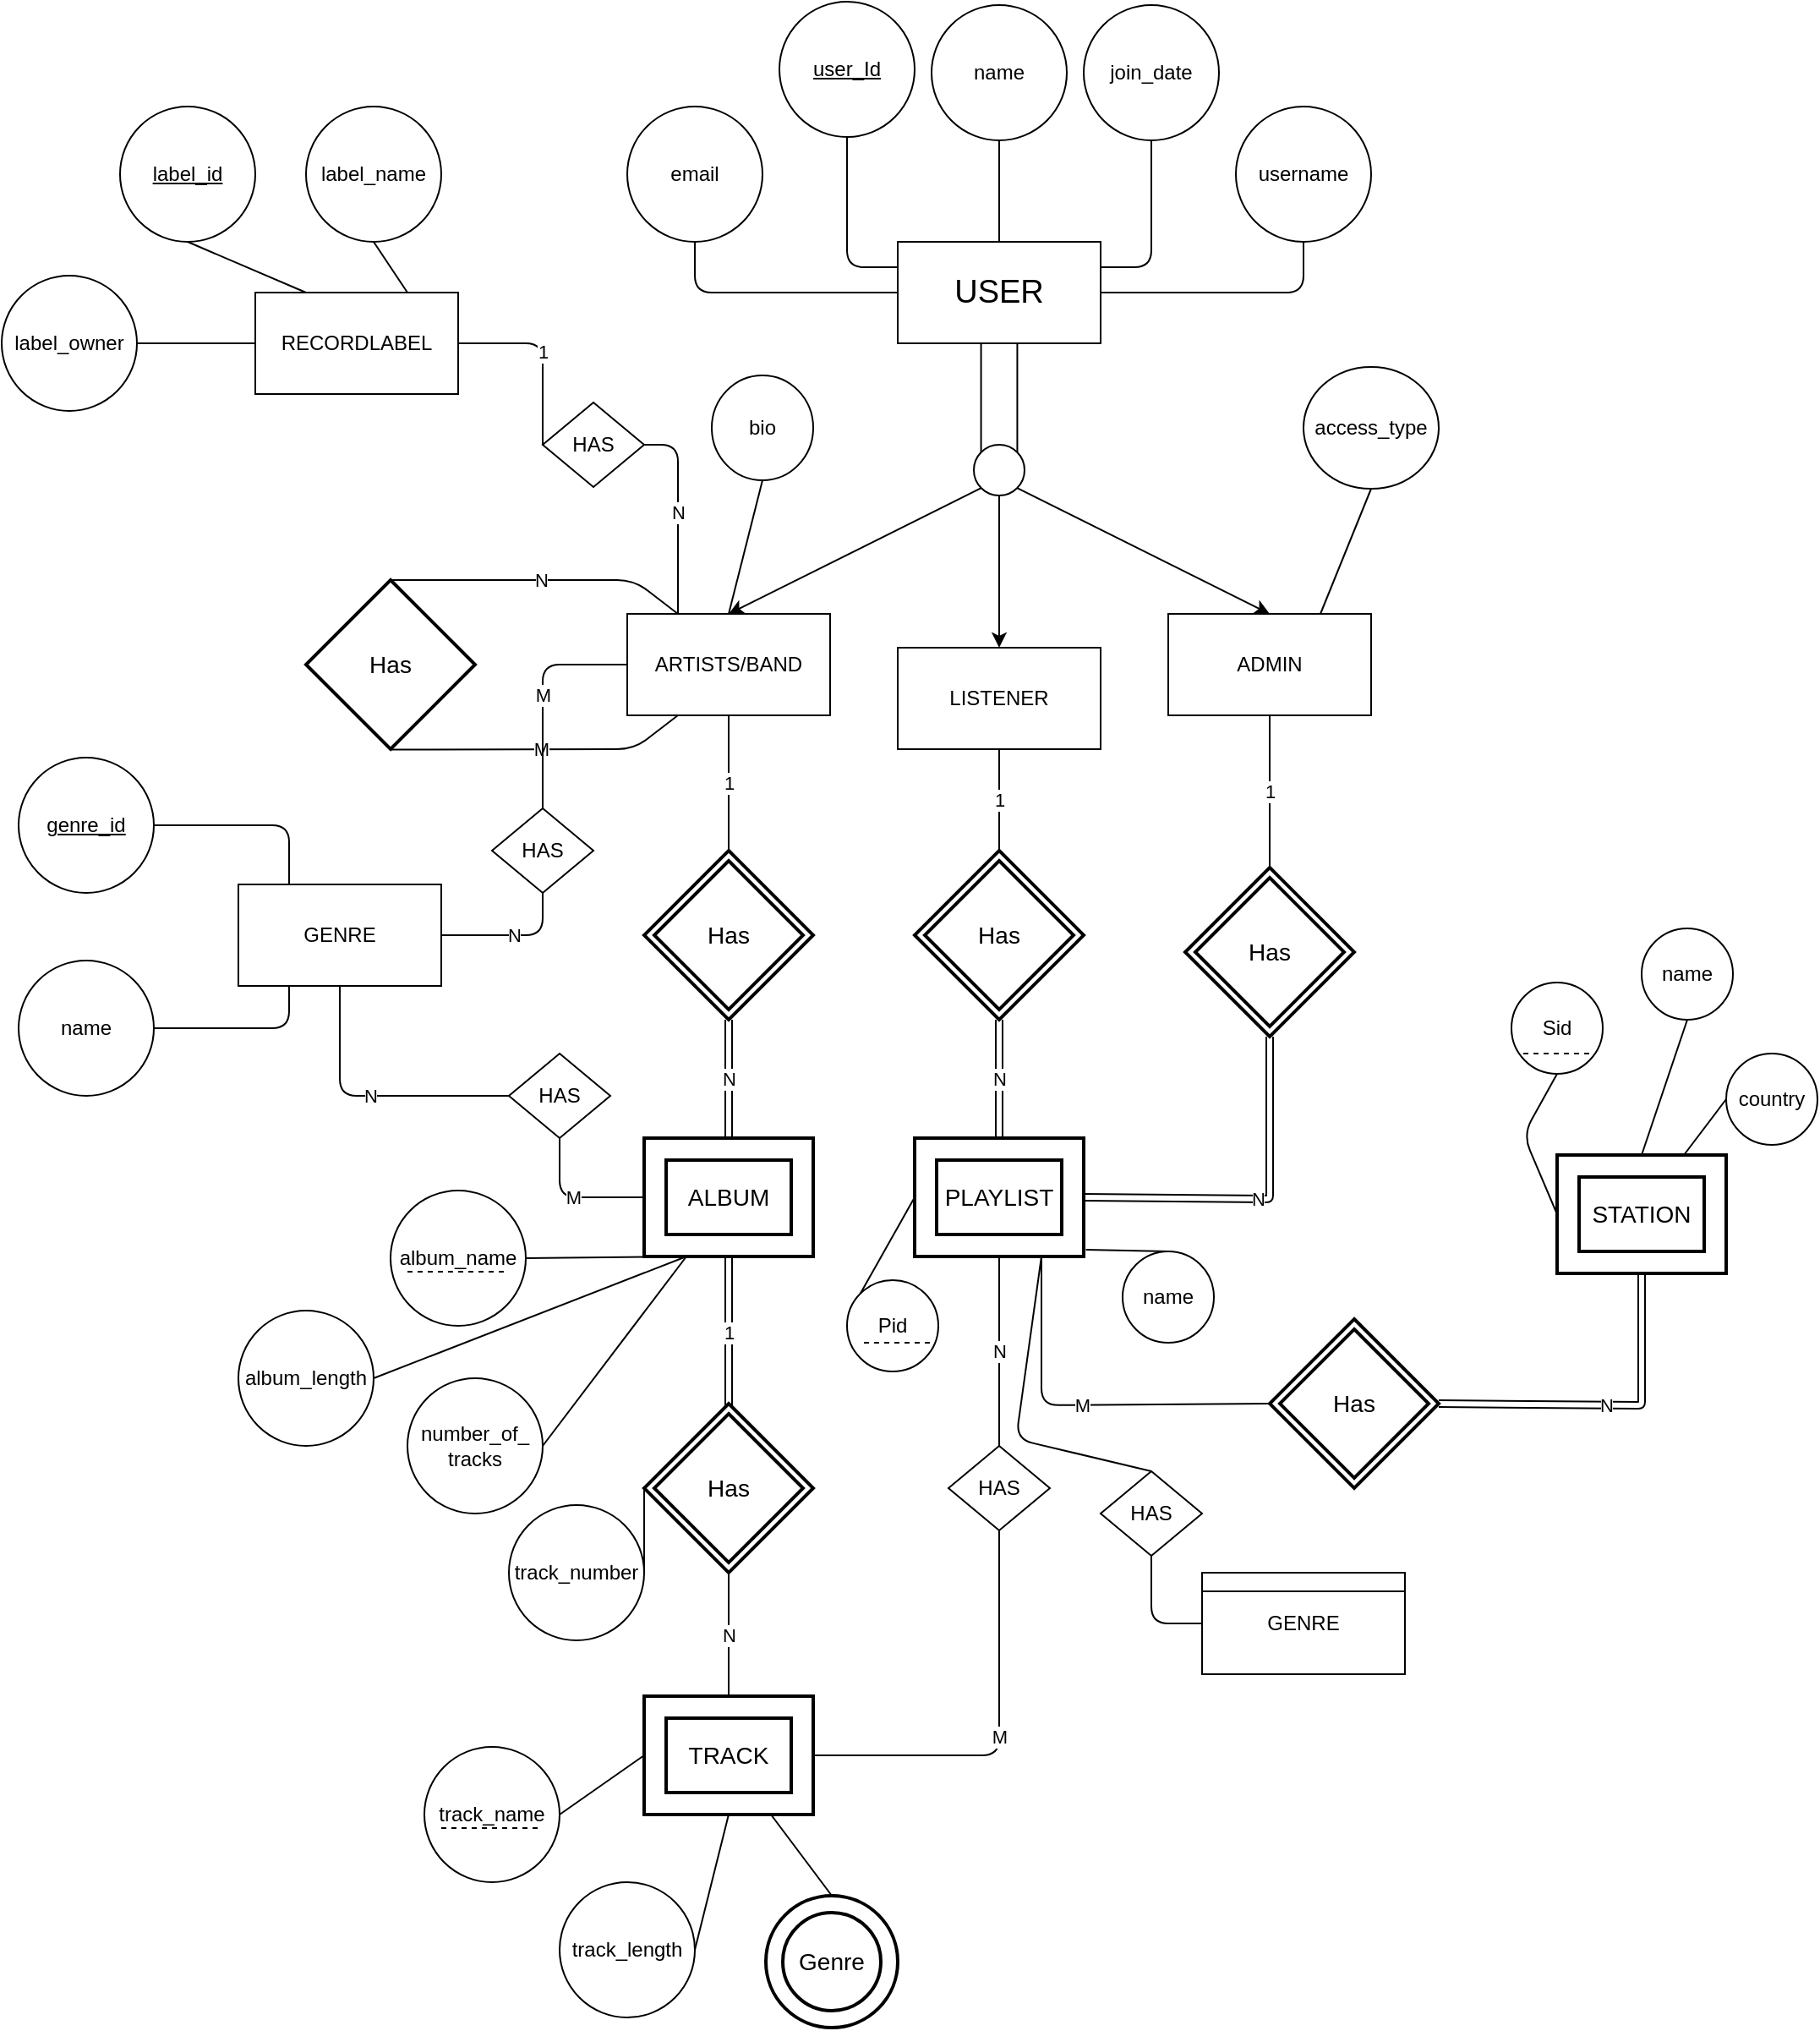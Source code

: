 <mxfile version="10.6.7" type="github"><diagram id="XxLZH_WnZtIfN90YUDpy" name="Page-1"><mxGraphModel dx="2020" dy="1000" grid="1" gridSize="10" guides="1" tooltips="1" connect="1" arrows="1" fold="1" page="1" pageScale="1" pageWidth="1169" pageHeight="1654" background="none" math="0" shadow="0"><root><mxCell id="0"/><mxCell id="1" parent="0"/><mxCell id="ZjTjYvJej75fSaQNqOP--2" value="&lt;font style=&quot;font-size: 19px&quot;&gt;USER&lt;/font&gt;" style="rounded=0;whiteSpace=wrap;html=1;" parent="1" vertex="1"><mxGeometry x="560" y="202" width="120" height="60" as="geometry"/></mxCell><mxCell id="ZjTjYvJej75fSaQNqOP--3" value="" style="shape=link;html=1;width=21.429;" parent="1" target="ZjTjYvJej75fSaQNqOP--2" edge="1"><mxGeometry width="50" height="50" relative="1" as="geometry"><mxPoint x="620" y="332" as="sourcePoint"/><mxPoint x="650" y="282" as="targetPoint"/></mxGeometry></mxCell><mxCell id="ZjTjYvJej75fSaQNqOP--4" value="" style="ellipse;whiteSpace=wrap;html=1;aspect=fixed;" parent="1" vertex="1"><mxGeometry x="605" y="322" width="30" height="30" as="geometry"/></mxCell><mxCell id="ZjTjYvJej75fSaQNqOP--7" value="" style="endArrow=classic;html=1;exitX=1;exitY=1;exitDx=0;exitDy=0;entryX=0.5;entryY=0;entryDx=0;entryDy=0;" parent="1" source="ZjTjYvJej75fSaQNqOP--4" target="Qix-pZpsLEKQEurKl3cM-2" edge="1"><mxGeometry width="50" height="50" relative="1" as="geometry"><mxPoint x="650" y="362" as="sourcePoint"/><mxPoint x="700" y="412" as="targetPoint"/></mxGeometry></mxCell><mxCell id="ZjTjYvJej75fSaQNqOP--8" value="" style="endArrow=classic;html=1;exitX=0.5;exitY=1;exitDx=0;exitDy=0;" parent="1" source="ZjTjYvJej75fSaQNqOP--4" edge="1"><mxGeometry width="50" height="50" relative="1" as="geometry"><mxPoint x="560" y="482" as="sourcePoint"/><mxPoint x="620" y="442" as="targetPoint"/></mxGeometry></mxCell><mxCell id="ZjTjYvJej75fSaQNqOP--9" value="" style="endArrow=classic;html=1;exitX=0;exitY=1;exitDx=0;exitDy=0;entryX=0.5;entryY=0;entryDx=0;entryDy=0;" parent="1" source="ZjTjYvJej75fSaQNqOP--4" target="ZjTjYvJej75fSaQNqOP--10" edge="1"><mxGeometry width="50" height="50" relative="1" as="geometry"><mxPoint x="560" y="522" as="sourcePoint"/><mxPoint x="540" y="412" as="targetPoint"/></mxGeometry></mxCell><mxCell id="ZjTjYvJej75fSaQNqOP--10" value="ARTISTS/BAND" style="rounded=0;whiteSpace=wrap;html=1;" parent="1" vertex="1"><mxGeometry x="400" y="422" width="120" height="60" as="geometry"/></mxCell><mxCell id="Qix-pZpsLEKQEurKl3cM-1" value="LISTENER" style="rounded=0;whiteSpace=wrap;html=1;" parent="1" vertex="1"><mxGeometry x="560" y="442" width="120" height="60" as="geometry"/></mxCell><mxCell id="Qix-pZpsLEKQEurKl3cM-2" value="ADMIN" style="rounded=0;whiteSpace=wrap;html=1;" parent="1" vertex="1"><mxGeometry x="720" y="422" width="120" height="60" as="geometry"/></mxCell><mxCell id="Qix-pZpsLEKQEurKl3cM-4" value="Has" style="shape=rhombus;strokeWidth=2;fontSize=17;perimeter=rhombusPerimeter;whiteSpace=wrap;html=1;align=center;fontSize=14;" parent="1" vertex="1"><mxGeometry x="210" y="402" width="100" height="100" as="geometry"/></mxCell><mxCell id="Qix-pZpsLEKQEurKl3cM-7" value="N" style="endArrow=none;html=1;exitX=0.5;exitY=0;exitDx=0;exitDy=0;entryX=0.25;entryY=0;entryDx=0;entryDy=0;" parent="1" source="Qix-pZpsLEKQEurKl3cM-4" target="ZjTjYvJej75fSaQNqOP--10" edge="1"><mxGeometry width="50" height="50" relative="1" as="geometry"><mxPoint x="240" y="392" as="sourcePoint"/><mxPoint x="400" y="423" as="targetPoint"/><Array as="points"><mxPoint x="404" y="402"/></Array></mxGeometry></mxCell><mxCell id="Qix-pZpsLEKQEurKl3cM-8" value="M" style="endArrow=none;html=1;exitX=0.5;exitY=0;exitDx=0;exitDy=0;entryX=0.25;entryY=1;entryDx=0;entryDy=0;" parent="1" target="ZjTjYvJej75fSaQNqOP--10" edge="1"><mxGeometry width="50" height="50" relative="1" as="geometry"><mxPoint x="260.235" y="502.235" as="sourcePoint"/><mxPoint x="400" y="482" as="targetPoint"/><Array as="points"><mxPoint x="404" y="502"/></Array></mxGeometry></mxCell><mxCell id="Qix-pZpsLEKQEurKl3cM-9" value="1" style="endArrow=none;html=1;entryX=0.5;entryY=1;entryDx=0;entryDy=0;" parent="1" target="ZjTjYvJej75fSaQNqOP--10" edge="1"><mxGeometry width="50" height="50" relative="1" as="geometry"><mxPoint x="460" y="562" as="sourcePoint"/><mxPoint x="260" y="522" as="targetPoint"/></mxGeometry></mxCell><mxCell id="Qix-pZpsLEKQEurKl3cM-11" value="Has" style="shape=rhombus;double=1;strokeWidth=2;fontSize=17;perimeter=rhombusPerimeter;whiteSpace=wrap;html=1;align=center;fontSize=14;" parent="1" vertex="1"><mxGeometry x="410" y="562" width="100" height="100" as="geometry"/></mxCell><mxCell id="Qix-pZpsLEKQEurKl3cM-12" value="N" style="shape=link;html=1;entryX=0.5;entryY=1;entryDx=0;entryDy=0;" parent="1" target="Qix-pZpsLEKQEurKl3cM-11" edge="1"><mxGeometry width="50" height="50" relative="1" as="geometry"><mxPoint x="460" y="732" as="sourcePoint"/><mxPoint x="260" y="682" as="targetPoint"/></mxGeometry></mxCell><mxCell id="Qix-pZpsLEKQEurKl3cM-13" value="ALBUM" style="shape=ext;strokeWidth=2;margin=10;double=1;whiteSpace=wrap;html=1;align=center;fontSize=14;" parent="1" vertex="1"><mxGeometry x="410" y="732" width="100" height="70" as="geometry"/></mxCell><mxCell id="Qix-pZpsLEKQEurKl3cM-14" value="1" style="shape=link;html=1;entryX=0.5;entryY=1;entryDx=0;entryDy=0;" parent="1" target="Qix-pZpsLEKQEurKl3cM-13" edge="1"><mxGeometry width="50" height="50" relative="1" as="geometry"><mxPoint x="460" y="892" as="sourcePoint"/><mxPoint x="260" y="822" as="targetPoint"/></mxGeometry></mxCell><mxCell id="Qix-pZpsLEKQEurKl3cM-15" value="Has" style="shape=rhombus;double=1;strokeWidth=2;fontSize=17;perimeter=rhombusPerimeter;whiteSpace=wrap;html=1;align=center;fontSize=14;" parent="1" vertex="1"><mxGeometry x="410" y="889" width="100" height="100" as="geometry"/></mxCell><mxCell id="Qix-pZpsLEKQEurKl3cM-16" value="TRACK" style="shape=ext;strokeWidth=2;margin=10;double=1;whiteSpace=wrap;html=1;align=center;fontSize=14;" parent="1" vertex="1"><mxGeometry x="410" y="1062" width="100" height="70" as="geometry"/></mxCell><mxCell id="Qix-pZpsLEKQEurKl3cM-18" value="N" style="endArrow=none;html=1;entryX=0.5;entryY=1;entryDx=0;entryDy=0;" parent="1" source="Qix-pZpsLEKQEurKl3cM-16" target="Qix-pZpsLEKQEurKl3cM-15" edge="1"><mxGeometry width="50" height="50" relative="1" as="geometry"><mxPoint x="210" y="1202" as="sourcePoint"/><mxPoint x="260" y="1152" as="targetPoint"/><Array as="points"/></mxGeometry></mxCell><mxCell id="Qix-pZpsLEKQEurKl3cM-19" value="GENRE" style="rounded=0;whiteSpace=wrap;html=1;" parent="1" vertex="1"><mxGeometry x="170" y="582" width="120" height="60" as="geometry"/></mxCell><mxCell id="Qix-pZpsLEKQEurKl3cM-20" value="HAS" style="rhombus;whiteSpace=wrap;html=1;" parent="1" vertex="1"><mxGeometry x="320" y="537" width="60" height="50" as="geometry"/></mxCell><mxCell id="Qix-pZpsLEKQEurKl3cM-21" value="M" style="endArrow=none;html=1;entryX=0;entryY=0.5;entryDx=0;entryDy=0;exitX=0.5;exitY=0;exitDx=0;exitDy=0;" parent="1" source="Qix-pZpsLEKQEurKl3cM-20" target="ZjTjYvJej75fSaQNqOP--10" edge="1"><mxGeometry width="50" height="50" relative="1" as="geometry"><mxPoint x="170" y="1202" as="sourcePoint"/><mxPoint x="220" y="1152" as="targetPoint"/><Array as="points"><mxPoint x="350" y="452"/></Array></mxGeometry></mxCell><mxCell id="Qix-pZpsLEKQEurKl3cM-22" value="N" style="endArrow=none;html=1;entryX=0.5;entryY=1;entryDx=0;entryDy=0;exitX=1;exitY=0.5;exitDx=0;exitDy=0;" parent="1" source="Qix-pZpsLEKQEurKl3cM-19" target="Qix-pZpsLEKQEurKl3cM-20" edge="1"><mxGeometry width="50" height="50" relative="1" as="geometry"><mxPoint x="170" y="1202" as="sourcePoint"/><mxPoint x="220" y="1152" as="targetPoint"/><Array as="points"><mxPoint x="350" y="612"/></Array></mxGeometry></mxCell><mxCell id="Qix-pZpsLEKQEurKl3cM-23" value="HAS" style="rhombus;whiteSpace=wrap;html=1;" parent="1" vertex="1"><mxGeometry x="330" y="682" width="60" height="50" as="geometry"/></mxCell><mxCell id="Qix-pZpsLEKQEurKl3cM-24" value="N" style="endArrow=none;html=1;entryX=0.5;entryY=1;entryDx=0;entryDy=0;exitX=0;exitY=0.5;exitDx=0;exitDy=0;" parent="1" source="Qix-pZpsLEKQEurKl3cM-23" target="Qix-pZpsLEKQEurKl3cM-19" edge="1"><mxGeometry width="50" height="50" relative="1" as="geometry"><mxPoint x="170" y="1202" as="sourcePoint"/><mxPoint x="220" y="1152" as="targetPoint"/><Array as="points"><mxPoint x="230" y="707"/></Array></mxGeometry></mxCell><mxCell id="Qix-pZpsLEKQEurKl3cM-25" value="M" style="endArrow=none;html=1;entryX=0.5;entryY=1;entryDx=0;entryDy=0;exitX=0;exitY=0.5;exitDx=0;exitDy=0;" parent="1" source="Qix-pZpsLEKQEurKl3cM-13" target="Qix-pZpsLEKQEurKl3cM-23" edge="1"><mxGeometry width="50" height="50" relative="1" as="geometry"><mxPoint x="170" y="1202" as="sourcePoint"/><mxPoint x="220" y="1152" as="targetPoint"/><Array as="points"><mxPoint x="360" y="767"/></Array></mxGeometry></mxCell><mxCell id="Qix-pZpsLEKQEurKl3cM-26" value="RECORDLABEL" style="rounded=0;whiteSpace=wrap;html=1;" parent="1" vertex="1"><mxGeometry x="180" y="232" width="120" height="60" as="geometry"/></mxCell><mxCell id="Qix-pZpsLEKQEurKl3cM-27" value="HAS" style="rhombus;whiteSpace=wrap;html=1;" parent="1" vertex="1"><mxGeometry x="350" y="297" width="60" height="50" as="geometry"/></mxCell><mxCell id="Qix-pZpsLEKQEurKl3cM-28" value="1" style="endArrow=none;html=1;entryX=0;entryY=0.5;entryDx=0;entryDy=0;exitX=1;exitY=0.5;exitDx=0;exitDy=0;" parent="1" source="Qix-pZpsLEKQEurKl3cM-26" target="Qix-pZpsLEKQEurKl3cM-27" edge="1"><mxGeometry width="50" height="50" relative="1" as="geometry"><mxPoint x="170" y="1202" as="sourcePoint"/><mxPoint x="220" y="1152" as="targetPoint"/><Array as="points"><mxPoint x="350" y="262"/></Array></mxGeometry></mxCell><mxCell id="Qix-pZpsLEKQEurKl3cM-29" value="N" style="endArrow=none;html=1;exitX=0.25;exitY=0;exitDx=0;exitDy=0;entryX=1;entryY=0.5;entryDx=0;entryDy=0;" parent="1" source="ZjTjYvJej75fSaQNqOP--10" target="Qix-pZpsLEKQEurKl3cM-27" edge="1"><mxGeometry width="50" height="50" relative="1" as="geometry"><mxPoint x="410" y="296.833" as="sourcePoint"/><mxPoint x="500" y="186.833" as="targetPoint"/><Array as="points"><mxPoint x="430" y="322"/></Array></mxGeometry></mxCell><mxCell id="Qix-pZpsLEKQEurKl3cM-31" value="PLAYLIST" style="shape=ext;strokeWidth=2;margin=10;double=1;whiteSpace=wrap;html=1;align=center;fontSize=14;" parent="1" vertex="1"><mxGeometry x="570" y="732" width="100" height="70" as="geometry"/></mxCell><mxCell id="Qix-pZpsLEKQEurKl3cM-32" value="Has" style="shape=rhombus;double=1;strokeWidth=2;fontSize=17;perimeter=rhombusPerimeter;whiteSpace=wrap;html=1;align=center;fontSize=14;" parent="1" vertex="1"><mxGeometry x="570" y="562" width="100" height="100" as="geometry"/></mxCell><mxCell id="Qix-pZpsLEKQEurKl3cM-34" value="1" style="endArrow=none;html=1;entryX=0.5;entryY=1;entryDx=0;entryDy=0;exitX=0.5;exitY=0;exitDx=0;exitDy=0;" parent="1" source="Qix-pZpsLEKQEurKl3cM-32" target="Qix-pZpsLEKQEurKl3cM-1" edge="1"><mxGeometry width="50" height="50" relative="1" as="geometry"><mxPoint x="170" y="1202" as="sourcePoint"/><mxPoint x="220" y="1152" as="targetPoint"/></mxGeometry></mxCell><mxCell id="Qix-pZpsLEKQEurKl3cM-37" value="N" style="shape=link;html=1;entryX=0.5;entryY=1;entryDx=0;entryDy=0;exitX=0.5;exitY=0;exitDx=0;exitDy=0;" parent="1" source="Qix-pZpsLEKQEurKl3cM-31" target="Qix-pZpsLEKQEurKl3cM-32" edge="1"><mxGeometry width="50" height="50" relative="1" as="geometry"><mxPoint x="170" y="1202" as="sourcePoint"/><mxPoint x="220" y="1152" as="targetPoint"/></mxGeometry></mxCell><mxCell id="Qix-pZpsLEKQEurKl3cM-38" value="HAS" style="rhombus;whiteSpace=wrap;html=1;" parent="1" vertex="1"><mxGeometry x="590" y="914" width="60" height="50" as="geometry"/></mxCell><mxCell id="Qix-pZpsLEKQEurKl3cM-42" value="M" style="endArrow=none;html=1;exitX=1;exitY=0.5;exitDx=0;exitDy=0;entryX=0.5;entryY=1;entryDx=0;entryDy=0;" parent="1" source="Qix-pZpsLEKQEurKl3cM-16" target="Qix-pZpsLEKQEurKl3cM-38" edge="1"><mxGeometry width="50" height="50" relative="1" as="geometry"><mxPoint x="170" y="1202" as="sourcePoint"/><mxPoint x="220" y="1152" as="targetPoint"/><Array as="points"><mxPoint x="620" y="1097"/></Array></mxGeometry></mxCell><mxCell id="Qix-pZpsLEKQEurKl3cM-43" value="N" style="endArrow=none;html=1;entryX=0.5;entryY=1;entryDx=0;entryDy=0;exitX=0.5;exitY=0;exitDx=0;exitDy=0;" parent="1" source="Qix-pZpsLEKQEurKl3cM-38" target="Qix-pZpsLEKQEurKl3cM-31" edge="1"><mxGeometry width="50" height="50" relative="1" as="geometry"><mxPoint x="170" y="1202" as="sourcePoint"/><mxPoint x="220" y="1152" as="targetPoint"/></mxGeometry></mxCell><mxCell id="Qix-pZpsLEKQEurKl3cM-44" value="Has" style="shape=rhombus;double=1;strokeWidth=2;fontSize=17;perimeter=rhombusPerimeter;whiteSpace=wrap;html=1;align=center;fontSize=14;" parent="1" vertex="1"><mxGeometry x="730" y="572" width="100" height="100" as="geometry"/></mxCell><mxCell id="Qix-pZpsLEKQEurKl3cM-45" value="1" style="endArrow=none;html=1;entryX=0.5;entryY=1;entryDx=0;entryDy=0;exitX=0.5;exitY=0;exitDx=0;exitDy=0;" parent="1" source="Qix-pZpsLEKQEurKl3cM-44" target="Qix-pZpsLEKQEurKl3cM-2" edge="1"><mxGeometry width="50" height="50" relative="1" as="geometry"><mxPoint x="630" y="572" as="sourcePoint"/><mxPoint x="630" y="512" as="targetPoint"/></mxGeometry></mxCell><mxCell id="Qix-pZpsLEKQEurKl3cM-47" value="Has" style="shape=rhombus;double=1;strokeWidth=2;fontSize=17;perimeter=rhombusPerimeter;whiteSpace=wrap;html=1;align=center;fontSize=14;" parent="1" vertex="1"><mxGeometry x="780" y="839" width="100" height="100" as="geometry"/></mxCell><mxCell id="Qix-pZpsLEKQEurKl3cM-48" value="STATION" style="shape=ext;strokeWidth=2;margin=10;double=1;whiteSpace=wrap;html=1;align=center;fontSize=14;" parent="1" vertex="1"><mxGeometry x="950" y="742" width="100" height="70" as="geometry"/></mxCell><mxCell id="Qix-pZpsLEKQEurKl3cM-49" value="M" style="endArrow=none;html=1;entryX=0.75;entryY=1;entryDx=0;entryDy=0;exitX=0;exitY=0.5;exitDx=0;exitDy=0;" parent="1" source="Qix-pZpsLEKQEurKl3cM-47" target="Qix-pZpsLEKQEurKl3cM-31" edge="1"><mxGeometry width="50" height="50" relative="1" as="geometry"><mxPoint x="170" y="1202" as="sourcePoint"/><mxPoint x="220" y="1152" as="targetPoint"/><Array as="points"><mxPoint x="645" y="890"/></Array></mxGeometry></mxCell><mxCell id="Qix-pZpsLEKQEurKl3cM-52" value="N" style="shape=link;html=1;entryX=0.5;entryY=1;entryDx=0;entryDy=0;exitX=1;exitY=0.5;exitDx=0;exitDy=0;" parent="1" source="Qix-pZpsLEKQEurKl3cM-47" target="Qix-pZpsLEKQEurKl3cM-48" edge="1"><mxGeometry width="50" height="50" relative="1" as="geometry"><mxPoint x="980" y="952" as="sourcePoint"/><mxPoint x="1030" y="902" as="targetPoint"/><Array as="points"><mxPoint x="1000" y="890"/></Array></mxGeometry></mxCell><mxCell id="rVJGgEubMFQXfVqfXKyP-1" value="N" style="shape=link;html=1;exitX=1;exitY=0.5;exitDx=0;exitDy=0;entryX=0.5;entryY=1;entryDx=0;entryDy=0;" parent="1" source="Qix-pZpsLEKQEurKl3cM-31" target="Qix-pZpsLEKQEurKl3cM-44" edge="1"><mxGeometry width="50" height="50" relative="1" as="geometry"><mxPoint x="820" y="792" as="sourcePoint"/><mxPoint x="870" y="742" as="targetPoint"/><Array as="points"><mxPoint x="780" y="768"/></Array></mxGeometry></mxCell><mxCell id="rVJGgEubMFQXfVqfXKyP-3" value="&lt;u&gt;user_Id&lt;/u&gt;" style="ellipse;whiteSpace=wrap;html=1;" parent="1" vertex="1"><mxGeometry x="490" y="60" width="80" height="80" as="geometry"/></mxCell><mxCell id="rVJGgEubMFQXfVqfXKyP-4" value="name" style="ellipse;whiteSpace=wrap;html=1;" parent="1" vertex="1"><mxGeometry x="580" y="62" width="80" height="80" as="geometry"/></mxCell><mxCell id="rVJGgEubMFQXfVqfXKyP-5" value="join_date" style="ellipse;whiteSpace=wrap;html=1;" parent="1" vertex="1"><mxGeometry x="670" y="62" width="80" height="80" as="geometry"/></mxCell><mxCell id="rVJGgEubMFQXfVqfXKyP-7" value="" style="endArrow=none;html=1;entryX=0.5;entryY=1;entryDx=0;entryDy=0;exitX=0;exitY=0.25;exitDx=0;exitDy=0;" parent="1" source="ZjTjYvJej75fSaQNqOP--2" target="rVJGgEubMFQXfVqfXKyP-3" edge="1"><mxGeometry width="50" height="50" relative="1" as="geometry"><mxPoint x="500" y="230" as="sourcePoint"/><mxPoint x="550" y="180" as="targetPoint"/><Array as="points"><mxPoint x="530" y="217"/></Array></mxGeometry></mxCell><mxCell id="rVJGgEubMFQXfVqfXKyP-8" value="" style="endArrow=none;html=1;entryX=0.5;entryY=1;entryDx=0;entryDy=0;exitX=0.5;exitY=0;exitDx=0;exitDy=0;" parent="1" source="ZjTjYvJej75fSaQNqOP--2" target="rVJGgEubMFQXfVqfXKyP-4" edge="1"><mxGeometry width="50" height="50" relative="1" as="geometry"><mxPoint x="610" y="210" as="sourcePoint"/><mxPoint x="360" y="210" as="targetPoint"/></mxGeometry></mxCell><mxCell id="rVJGgEubMFQXfVqfXKyP-11" value="" style="endArrow=none;html=1;entryX=0.5;entryY=1;entryDx=0;entryDy=0;exitX=1;exitY=0.25;exitDx=0;exitDy=0;" parent="1" source="ZjTjYvJej75fSaQNqOP--2" target="rVJGgEubMFQXfVqfXKyP-5" edge="1"><mxGeometry width="50" height="50" relative="1" as="geometry"><mxPoint x="690" y="200" as="sourcePoint"/><mxPoint x="740" y="160" as="targetPoint"/><Array as="points"><mxPoint x="710" y="217"/></Array></mxGeometry></mxCell><mxCell id="rVJGgEubMFQXfVqfXKyP-12" value="username&lt;br&gt;" style="ellipse;whiteSpace=wrap;html=1;" parent="1" vertex="1"><mxGeometry x="760" y="122" width="80" height="80" as="geometry"/></mxCell><mxCell id="rVJGgEubMFQXfVqfXKyP-15" value="" style="endArrow=none;html=1;exitX=1;exitY=0.5;exitDx=0;exitDy=0;entryX=0.5;entryY=1;entryDx=0;entryDy=0;" parent="1" source="ZjTjYvJej75fSaQNqOP--2" target="rVJGgEubMFQXfVqfXKyP-12" edge="1"><mxGeometry width="50" height="50" relative="1" as="geometry"><mxPoint x="800" y="290" as="sourcePoint"/><mxPoint x="800" y="232" as="targetPoint"/><Array as="points"><mxPoint x="800" y="232"/></Array></mxGeometry></mxCell><mxCell id="rVJGgEubMFQXfVqfXKyP-17" value="email&lt;br&gt;" style="ellipse;whiteSpace=wrap;html=1;" parent="1" vertex="1"><mxGeometry x="400" y="122" width="80" height="80" as="geometry"/></mxCell><mxCell id="rVJGgEubMFQXfVqfXKyP-21" value="" style="endArrow=none;html=1;entryX=0.5;entryY=1;entryDx=0;entryDy=0;exitX=0;exitY=0.5;exitDx=0;exitDy=0;" parent="1" source="ZjTjYvJej75fSaQNqOP--2" target="rVJGgEubMFQXfVqfXKyP-17" edge="1"><mxGeometry width="50" height="50" relative="1" as="geometry"><mxPoint x="460" y="350" as="sourcePoint"/><mxPoint x="510" y="300" as="targetPoint"/><Array as="points"><mxPoint x="440" y="232"/></Array></mxGeometry></mxCell><mxCell id="rVJGgEubMFQXfVqfXKyP-23" value="bio" style="ellipse;whiteSpace=wrap;html=1;" parent="1" vertex="1"><mxGeometry x="450" y="281" width="60" height="62" as="geometry"/></mxCell><mxCell id="rVJGgEubMFQXfVqfXKyP-25" value="&lt;u&gt;label_id&lt;/u&gt;" style="ellipse;whiteSpace=wrap;html=1;aspect=fixed;" parent="1" vertex="1"><mxGeometry x="100" y="122" width="80" height="80" as="geometry"/></mxCell><mxCell id="rVJGgEubMFQXfVqfXKyP-26" value="label_name" style="ellipse;whiteSpace=wrap;html=1;aspect=fixed;" parent="1" vertex="1"><mxGeometry x="210" y="122" width="80" height="80" as="geometry"/></mxCell><mxCell id="rVJGgEubMFQXfVqfXKyP-27" value="label_owner" style="ellipse;whiteSpace=wrap;html=1;aspect=fixed;" parent="1" vertex="1"><mxGeometry x="30" y="222" width="80" height="80" as="geometry"/></mxCell><mxCell id="rVJGgEubMFQXfVqfXKyP-33" value="access_type" style="ellipse;whiteSpace=wrap;html=1;" parent="1" vertex="1"><mxGeometry x="800" y="276" width="80" height="72" as="geometry"/></mxCell><mxCell id="rVJGgEubMFQXfVqfXKyP-36" value="&lt;u&gt;genre_id&lt;/u&gt;" style="ellipse;whiteSpace=wrap;html=1;aspect=fixed;" parent="1" vertex="1"><mxGeometry x="40" y="507" width="80" height="80" as="geometry"/></mxCell><mxCell id="rVJGgEubMFQXfVqfXKyP-37" value="name" style="ellipse;whiteSpace=wrap;html=1;aspect=fixed;" parent="1" vertex="1"><mxGeometry x="40" y="627" width="80" height="80" as="geometry"/></mxCell><mxCell id="rVJGgEubMFQXfVqfXKyP-38" value="" style="endArrow=none;html=1;entryX=1;entryY=0.5;entryDx=0;entryDy=0;exitX=0.25;exitY=1;exitDx=0;exitDy=0;" parent="1" source="Qix-pZpsLEKQEurKl3cM-19" target="rVJGgEubMFQXfVqfXKyP-37" edge="1"><mxGeometry width="50" height="50" relative="1" as="geometry"><mxPoint x="180" y="720" as="sourcePoint"/><mxPoint x="210" y="820" as="targetPoint"/><Array as="points"><mxPoint x="200" y="667"/></Array></mxGeometry></mxCell><mxCell id="rVJGgEubMFQXfVqfXKyP-39" value="" style="endArrow=none;html=1;entryX=1;entryY=0.5;entryDx=0;entryDy=0;exitX=0.25;exitY=0;exitDx=0;exitDy=0;" parent="1" source="Qix-pZpsLEKQEurKl3cM-19" target="rVJGgEubMFQXfVqfXKyP-36" edge="1"><mxGeometry width="50" height="50" relative="1" as="geometry"><mxPoint x="110" y="620" as="sourcePoint"/><mxPoint x="160" y="570" as="targetPoint"/><Array as="points"><mxPoint x="200" y="547"/></Array></mxGeometry></mxCell><mxCell id="rVJGgEubMFQXfVqfXKyP-40" value="" style="endArrow=none;html=1;entryX=0.5;entryY=1;entryDx=0;entryDy=0;exitX=0.5;exitY=0;exitDx=0;exitDy=0;" parent="1" source="ZjTjYvJej75fSaQNqOP--10" target="rVJGgEubMFQXfVqfXKyP-23" edge="1"><mxGeometry width="50" height="50" relative="1" as="geometry"><mxPoint x="460" y="410" as="sourcePoint"/><mxPoint x="510" y="360" as="targetPoint"/></mxGeometry></mxCell><mxCell id="rVJGgEubMFQXfVqfXKyP-42" value="" style="endArrow=none;html=1;exitX=1;exitY=0.5;exitDx=0;exitDy=0;entryX=0;entryY=0.5;entryDx=0;entryDy=0;" parent="1" source="rVJGgEubMFQXfVqfXKyP-27" target="Qix-pZpsLEKQEurKl3cM-26" edge="1"><mxGeometry width="50" height="50" relative="1" as="geometry"><mxPoint x="120" y="290" as="sourcePoint"/><mxPoint x="170" y="240" as="targetPoint"/></mxGeometry></mxCell><mxCell id="rVJGgEubMFQXfVqfXKyP-43" value="" style="endArrow=none;html=1;entryX=0.5;entryY=1;entryDx=0;entryDy=0;exitX=0.25;exitY=0;exitDx=0;exitDy=0;" parent="1" source="Qix-pZpsLEKQEurKl3cM-26" target="rVJGgEubMFQXfVqfXKyP-25" edge="1"><mxGeometry width="50" height="50" relative="1" as="geometry"><mxPoint x="140" y="250" as="sourcePoint"/><mxPoint x="190" y="200" as="targetPoint"/></mxGeometry></mxCell><mxCell id="rVJGgEubMFQXfVqfXKyP-44" value="" style="endArrow=none;html=1;entryX=0.5;entryY=1;entryDx=0;entryDy=0;exitX=0.75;exitY=0;exitDx=0;exitDy=0;" parent="1" source="Qix-pZpsLEKQEurKl3cM-26" target="rVJGgEubMFQXfVqfXKyP-26" edge="1"><mxGeometry width="50" height="50" relative="1" as="geometry"><mxPoint x="300" y="240" as="sourcePoint"/><mxPoint x="350" y="190" as="targetPoint"/></mxGeometry></mxCell><mxCell id="rVJGgEubMFQXfVqfXKyP-45" value="" style="endArrow=none;html=1;entryX=0.5;entryY=1;entryDx=0;entryDy=0;exitX=0.75;exitY=0;exitDx=0;exitDy=0;" parent="1" source="Qix-pZpsLEKQEurKl3cM-2" target="rVJGgEubMFQXfVqfXKyP-33" edge="1"><mxGeometry width="50" height="50" relative="1" as="geometry"><mxPoint x="930" y="420" as="sourcePoint"/><mxPoint x="980" y="370" as="targetPoint"/></mxGeometry></mxCell><mxCell id="rVJGgEubMFQXfVqfXKyP-47" value="album_name" style="ellipse;whiteSpace=wrap;html=1;aspect=fixed;" parent="1" vertex="1"><mxGeometry x="260" y="763" width="80" height="80" as="geometry"/></mxCell><mxCell id="rVJGgEubMFQXfVqfXKyP-49" value="" style="endArrow=none;dashed=1;html=1;" parent="1" edge="1"><mxGeometry width="50" height="50" relative="1" as="geometry"><mxPoint x="270" y="811" as="sourcePoint"/><mxPoint x="330" y="811" as="targetPoint"/></mxGeometry></mxCell><mxCell id="rVJGgEubMFQXfVqfXKyP-50" value="" style="endArrow=none;html=1;entryX=0.25;entryY=1;entryDx=0;entryDy=0;exitX=1;exitY=0.5;exitDx=0;exitDy=0;" parent="1" source="rVJGgEubMFQXfVqfXKyP-47" target="Qix-pZpsLEKQEurKl3cM-13" edge="1"><mxGeometry width="50" height="50" relative="1" as="geometry"><mxPoint x="370" y="860" as="sourcePoint"/><mxPoint x="420" y="810" as="targetPoint"/></mxGeometry></mxCell><mxCell id="rVJGgEubMFQXfVqfXKyP-53" value="number_of_&lt;br&gt;tracks" style="ellipse;whiteSpace=wrap;html=1;aspect=fixed;" parent="1" vertex="1"><mxGeometry x="270" y="874" width="80" height="80" as="geometry"/></mxCell><mxCell id="rVJGgEubMFQXfVqfXKyP-54" value="track_name" style="ellipse;whiteSpace=wrap;html=1;aspect=fixed;" parent="1" vertex="1"><mxGeometry x="280" y="1092" width="80" height="80" as="geometry"/></mxCell><mxCell id="rVJGgEubMFQXfVqfXKyP-55" value="" style="endArrow=none;html=1;entryX=0.25;entryY=1;entryDx=0;entryDy=0;exitX=1;exitY=0.5;exitDx=0;exitDy=0;" parent="1" source="rVJGgEubMFQXfVqfXKyP-53" target="Qix-pZpsLEKQEurKl3cM-13" edge="1"><mxGeometry width="50" height="50" relative="1" as="geometry"><mxPoint x="360" y="890" as="sourcePoint"/><mxPoint x="410" y="840" as="targetPoint"/></mxGeometry></mxCell><mxCell id="rVJGgEubMFQXfVqfXKyP-56" value="album_length" style="ellipse;whiteSpace=wrap;html=1;aspect=fixed;" parent="1" vertex="1"><mxGeometry x="170" y="834" width="80" height="80" as="geometry"/></mxCell><mxCell id="rVJGgEubMFQXfVqfXKyP-57" value="" style="endArrow=none;html=1;entryX=0.25;entryY=1;entryDx=0;entryDy=0;exitX=1;exitY=0.5;exitDx=0;exitDy=0;" parent="1" source="rVJGgEubMFQXfVqfXKyP-56" target="Qix-pZpsLEKQEurKl3cM-13" edge="1"><mxGeometry width="50" height="50" relative="1" as="geometry"><mxPoint x="350" y="890" as="sourcePoint"/><mxPoint x="400" y="840" as="targetPoint"/></mxGeometry></mxCell><mxCell id="rVJGgEubMFQXfVqfXKyP-58" value="" style="endArrow=none;dashed=1;html=1;" parent="1" edge="1"><mxGeometry width="50" height="50" relative="1" as="geometry"><mxPoint x="290" y="1140.0" as="sourcePoint"/><mxPoint x="350" y="1140.0" as="targetPoint"/></mxGeometry></mxCell><mxCell id="rVJGgEubMFQXfVqfXKyP-59" value="track_length" style="ellipse;whiteSpace=wrap;html=1;aspect=fixed;" parent="1" vertex="1"><mxGeometry x="360" y="1172" width="80" height="80" as="geometry"/></mxCell><mxCell id="rVJGgEubMFQXfVqfXKyP-60" value="track_number" style="ellipse;whiteSpace=wrap;html=1;aspect=fixed;" parent="1" vertex="1"><mxGeometry x="330" y="949" width="80" height="80" as="geometry"/></mxCell><mxCell id="rVJGgEubMFQXfVqfXKyP-61" value="" style="endArrow=none;html=1;exitX=1;exitY=0.5;exitDx=0;exitDy=0;entryX=0;entryY=0.5;entryDx=0;entryDy=0;" parent="1" source="rVJGgEubMFQXfVqfXKyP-60" target="Qix-pZpsLEKQEurKl3cM-15" edge="1"><mxGeometry width="50" height="50" relative="1" as="geometry"><mxPoint x="360" y="1010" as="sourcePoint"/><mxPoint x="410" y="960" as="targetPoint"/></mxGeometry></mxCell><mxCell id="rVJGgEubMFQXfVqfXKyP-62" value="" style="endArrow=none;html=1;entryX=0;entryY=0.5;entryDx=0;entryDy=0;exitX=1;exitY=0.5;exitDx=0;exitDy=0;" parent="1" source="rVJGgEubMFQXfVqfXKyP-54" target="Qix-pZpsLEKQEurKl3cM-16" edge="1"><mxGeometry width="50" height="50" relative="1" as="geometry"><mxPoint x="360" y="1130" as="sourcePoint"/><mxPoint x="410" y="1080" as="targetPoint"/></mxGeometry></mxCell><mxCell id="rVJGgEubMFQXfVqfXKyP-63" value="" style="endArrow=none;html=1;entryX=0.5;entryY=1;entryDx=0;entryDy=0;exitX=1;exitY=0.5;exitDx=0;exitDy=0;" parent="1" source="rVJGgEubMFQXfVqfXKyP-59" target="Qix-pZpsLEKQEurKl3cM-16" edge="1"><mxGeometry width="50" height="50" relative="1" as="geometry"><mxPoint x="490" y="1220" as="sourcePoint"/><mxPoint x="540" y="1170" as="targetPoint"/></mxGeometry></mxCell><mxCell id="1ROTI14E_Pd28IPo4KrD-1" value="Genre" style="ellipse;shape=doubleEllipse;margin=10;strokeWidth=2;fontSize=14;whiteSpace=wrap;html=1;align=center;" vertex="1" parent="1"><mxGeometry x="482" y="1180" width="78" height="78" as="geometry"/></mxCell><mxCell id="1ROTI14E_Pd28IPo4KrD-2" value="" style="endArrow=none;html=1;entryX=0.75;entryY=1;entryDx=0;entryDy=0;exitX=0.5;exitY=0;exitDx=0;exitDy=0;" edge="1" parent="1" source="1ROTI14E_Pd28IPo4KrD-1" target="Qix-pZpsLEKQEurKl3cM-16"><mxGeometry width="50" height="50" relative="1" as="geometry"><mxPoint x="449.857" y="1221.714" as="sourcePoint"/><mxPoint x="469.857" y="1141.714" as="targetPoint"/></mxGeometry></mxCell><mxCell id="1ROTI14E_Pd28IPo4KrD-3" value="name" style="ellipse;whiteSpace=wrap;html=1;aspect=fixed;" vertex="1" parent="1"><mxGeometry x="693" y="799" width="54" height="54" as="geometry"/></mxCell><mxCell id="1ROTI14E_Pd28IPo4KrD-5" value="" style="endArrow=none;html=1;exitX=0.5;exitY=0;exitDx=0;exitDy=0;entryX=1.013;entryY=0.943;entryDx=0;entryDy=0;entryPerimeter=0;" edge="1" parent="1" source="1ROTI14E_Pd28IPo4KrD-3" target="Qix-pZpsLEKQEurKl3cM-31"><mxGeometry width="50" height="50" relative="1" as="geometry"><mxPoint x="810" y="810" as="sourcePoint"/><mxPoint x="860" y="760" as="targetPoint"/></mxGeometry></mxCell><mxCell id="1ROTI14E_Pd28IPo4KrD-6" value="Pid" style="ellipse;whiteSpace=wrap;html=1;aspect=fixed;" vertex="1" parent="1"><mxGeometry x="530" y="816" width="54" height="54" as="geometry"/></mxCell><mxCell id="1ROTI14E_Pd28IPo4KrD-8" value="" style="endArrow=none;dashed=1;html=1;" edge="1" parent="1"><mxGeometry width="50" height="50" relative="1" as="geometry"><mxPoint x="540" y="853" as="sourcePoint"/><mxPoint x="580" y="853" as="targetPoint"/></mxGeometry></mxCell><mxCell id="1ROTI14E_Pd28IPo4KrD-9" value="" style="endArrow=none;html=1;exitX=0;exitY=0.5;exitDx=0;exitDy=0;entryX=0;entryY=0;entryDx=0;entryDy=0;" edge="1" parent="1" source="Qix-pZpsLEKQEurKl3cM-31" target="1ROTI14E_Pd28IPo4KrD-6"><mxGeometry width="50" height="50" relative="1" as="geometry"><mxPoint x="604.5" y="816.5" as="sourcePoint"/><mxPoint x="556" y="816" as="targetPoint"/></mxGeometry></mxCell><mxCell id="1ROTI14E_Pd28IPo4KrD-10" value="GENRE" style="rounded=0;whiteSpace=wrap;html=1;" vertex="1" parent="1"><mxGeometry x="740" y="989" width="120" height="60" as="geometry"/></mxCell><mxCell id="1ROTI14E_Pd28IPo4KrD-11" value="" style="endArrow=none;html=1;" edge="1" parent="1"><mxGeometry width="50" height="50" relative="1" as="geometry"><mxPoint x="740" y="1000" as="sourcePoint"/><mxPoint x="860" y="1000" as="targetPoint"/></mxGeometry></mxCell><mxCell id="1ROTI14E_Pd28IPo4KrD-12" value="HAS" style="rhombus;whiteSpace=wrap;html=1;" vertex="1" parent="1"><mxGeometry x="680" y="929" width="60" height="50" as="geometry"/></mxCell><mxCell id="1ROTI14E_Pd28IPo4KrD-15" value="" style="endArrow=none;html=1;entryX=0;entryY=0.5;entryDx=0;entryDy=0;exitX=0.5;exitY=1;exitDx=0;exitDy=0;" edge="1" parent="1" source="1ROTI14E_Pd28IPo4KrD-12" target="1ROTI14E_Pd28IPo4KrD-10"><mxGeometry width="50" height="50" relative="1" as="geometry"><mxPoint x="680" y="1079" as="sourcePoint"/><mxPoint x="730" y="1029" as="targetPoint"/><Array as="points"><mxPoint x="710" y="1019"/></Array></mxGeometry></mxCell><mxCell id="1ROTI14E_Pd28IPo4KrD-16" value="" style="endArrow=none;html=1;entryX=0.75;entryY=1;entryDx=0;entryDy=0;exitX=0.5;exitY=0;exitDx=0;exitDy=0;" edge="1" parent="1" source="1ROTI14E_Pd28IPo4KrD-12" target="Qix-pZpsLEKQEurKl3cM-31"><mxGeometry width="50" height="50" relative="1" as="geometry"><mxPoint x="680" y="1105" as="sourcePoint"/><mxPoint x="730" y="1055" as="targetPoint"/><Array as="points"><mxPoint x="630" y="910"/></Array></mxGeometry></mxCell><mxCell id="1ROTI14E_Pd28IPo4KrD-17" value="name" style="ellipse;whiteSpace=wrap;html=1;aspect=fixed;" vertex="1" parent="1"><mxGeometry x="1000" y="608" width="54" height="54" as="geometry"/></mxCell><mxCell id="1ROTI14E_Pd28IPo4KrD-20" value="Sid" style="ellipse;whiteSpace=wrap;html=1;aspect=fixed;" vertex="1" parent="1"><mxGeometry x="923" y="640" width="54" height="54" as="geometry"/></mxCell><mxCell id="1ROTI14E_Pd28IPo4KrD-21" value="country" style="ellipse;whiteSpace=wrap;html=1;aspect=fixed;" vertex="1" parent="1"><mxGeometry x="1050" y="682" width="54" height="54" as="geometry"/></mxCell><mxCell id="1ROTI14E_Pd28IPo4KrD-22" value="" style="endArrow=none;dashed=1;html=1;" edge="1" parent="1"><mxGeometry width="50" height="50" relative="1" as="geometry"><mxPoint x="930" y="682" as="sourcePoint"/><mxPoint x="970" y="682" as="targetPoint"/></mxGeometry></mxCell><mxCell id="1ROTI14E_Pd28IPo4KrD-24" value="" style="endArrow=none;html=1;entryX=0.5;entryY=1;entryDx=0;entryDy=0;exitX=0;exitY=0.5;exitDx=0;exitDy=0;" edge="1" parent="1" source="Qix-pZpsLEKQEurKl3cM-48" target="1ROTI14E_Pd28IPo4KrD-20"><mxGeometry width="50" height="50" relative="1" as="geometry"><mxPoint x="900" y="750" as="sourcePoint"/><mxPoint x="950" y="710" as="targetPoint"/><Array as="points"><mxPoint x="930" y="730"/></Array></mxGeometry></mxCell><mxCell id="1ROTI14E_Pd28IPo4KrD-25" value="" style="endArrow=none;html=1;entryX=0.5;entryY=1;entryDx=0;entryDy=0;exitX=0.5;exitY=0;exitDx=0;exitDy=0;" edge="1" parent="1" source="Qix-pZpsLEKQEurKl3cM-48" target="1ROTI14E_Pd28IPo4KrD-17"><mxGeometry width="50" height="50" relative="1" as="geometry"><mxPoint x="990" y="720" as="sourcePoint"/><mxPoint x="1040" y="670" as="targetPoint"/></mxGeometry></mxCell><mxCell id="1ROTI14E_Pd28IPo4KrD-28" value="" style="endArrow=none;html=1;entryX=0;entryY=0.5;entryDx=0;entryDy=0;exitX=0.75;exitY=0;exitDx=0;exitDy=0;" edge="1" parent="1" source="Qix-pZpsLEKQEurKl3cM-48" target="1ROTI14E_Pd28IPo4KrD-21"><mxGeometry width="50" height="50" relative="1" as="geometry"><mxPoint x="1009.857" y="751.714" as="sourcePoint"/><mxPoint x="1037" y="671.714" as="targetPoint"/></mxGeometry></mxCell></root></mxGraphModel></diagram></mxfile>